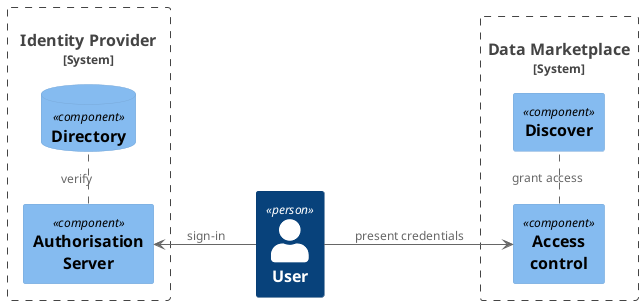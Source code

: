@startuml dm-c4-component-auth 
!include <C4/C4_Component>
left to right direction
'title C4 component diagram for Data Marketplace authentication
  
Person(user, "User", "")

System_Boundary(idp, "Identity Provider") {
  ComponentDb(ldap,"Directory","") 
  Component(auth, "Authorisation\nServer")
}

System_Boundary(dm, "Data Marketplace") {
  Component(discover, "Discover")
  Component(ac, "Access\ncontrol")
}

user -up-> auth : sign-in
auth . ldap : verify

user --> ac : present credentials
ac . discover : grant access

@enduml